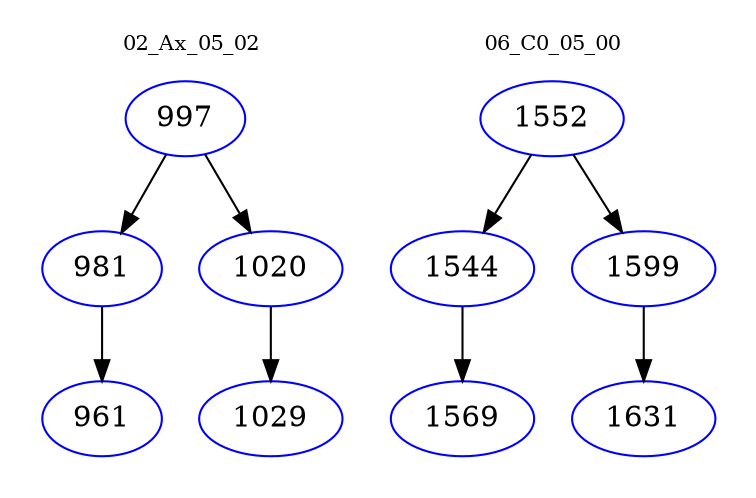 digraph{
subgraph cluster_0 {
color = white
label = "02_Ax_05_02";
fontsize=10;
T0_997 [label="997", color="blue"]
T0_997 -> T0_981 [color="black"]
T0_981 [label="981", color="blue"]
T0_981 -> T0_961 [color="black"]
T0_961 [label="961", color="blue"]
T0_997 -> T0_1020 [color="black"]
T0_1020 [label="1020", color="blue"]
T0_1020 -> T0_1029 [color="black"]
T0_1029 [label="1029", color="blue"]
}
subgraph cluster_1 {
color = white
label = "06_C0_05_00";
fontsize=10;
T1_1552 [label="1552", color="blue"]
T1_1552 -> T1_1544 [color="black"]
T1_1544 [label="1544", color="blue"]
T1_1544 -> T1_1569 [color="black"]
T1_1569 [label="1569", color="blue"]
T1_1552 -> T1_1599 [color="black"]
T1_1599 [label="1599", color="blue"]
T1_1599 -> T1_1631 [color="black"]
T1_1631 [label="1631", color="blue"]
}
}
